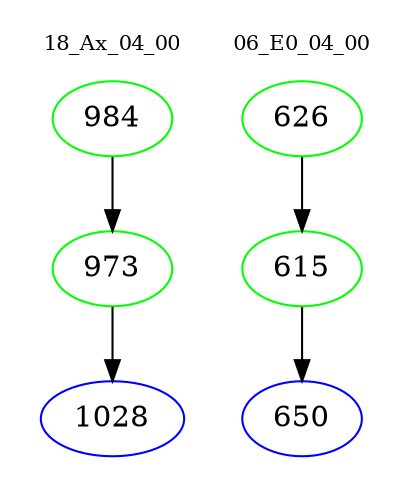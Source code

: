 digraph{
subgraph cluster_0 {
color = white
label = "18_Ax_04_00";
fontsize=10;
T0_984 [label="984", color="green"]
T0_984 -> T0_973 [color="black"]
T0_973 [label="973", color="green"]
T0_973 -> T0_1028 [color="black"]
T0_1028 [label="1028", color="blue"]
}
subgraph cluster_1 {
color = white
label = "06_E0_04_00";
fontsize=10;
T1_626 [label="626", color="green"]
T1_626 -> T1_615 [color="black"]
T1_615 [label="615", color="green"]
T1_615 -> T1_650 [color="black"]
T1_650 [label="650", color="blue"]
}
}
